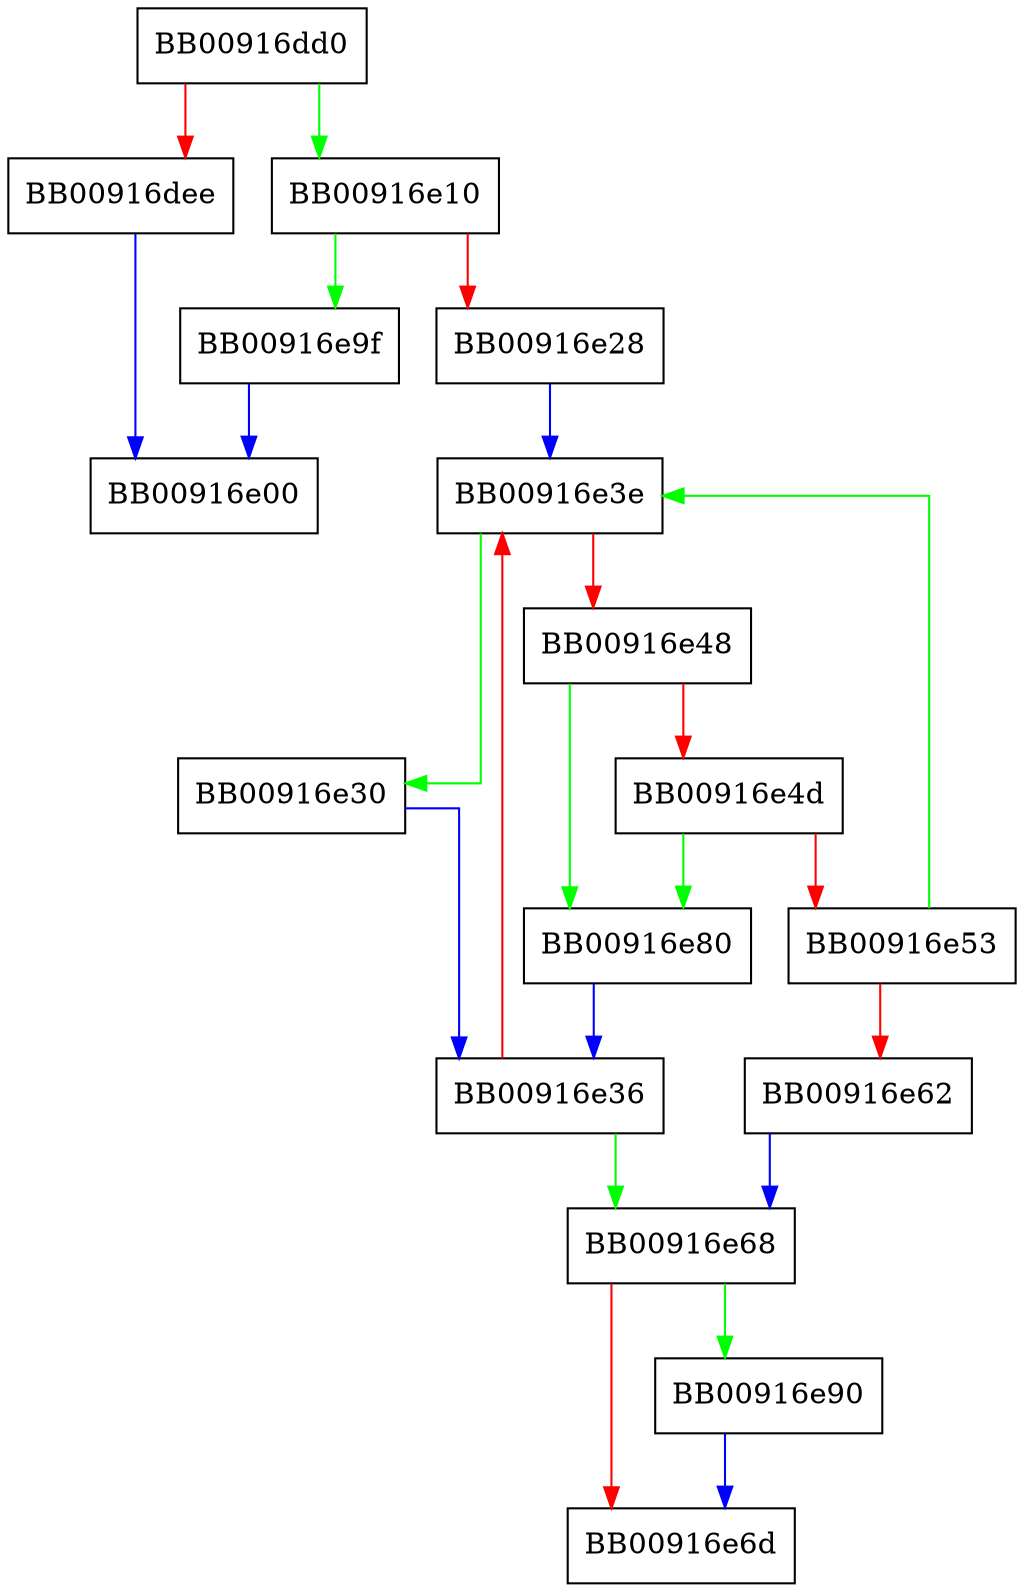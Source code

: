 digraph argz_create_sep {
  node [shape="box"];
  graph [splines=ortho];
  BB00916dd0 -> BB00916e10 [color="green"];
  BB00916dd0 -> BB00916dee [color="red"];
  BB00916dee -> BB00916e00 [color="blue"];
  BB00916e10 -> BB00916e9f [color="green"];
  BB00916e10 -> BB00916e28 [color="red"];
  BB00916e28 -> BB00916e3e [color="blue"];
  BB00916e30 -> BB00916e36 [color="blue"];
  BB00916e36 -> BB00916e68 [color="green"];
  BB00916e36 -> BB00916e3e [color="red"];
  BB00916e3e -> BB00916e30 [color="green"];
  BB00916e3e -> BB00916e48 [color="red"];
  BB00916e48 -> BB00916e80 [color="green"];
  BB00916e48 -> BB00916e4d [color="red"];
  BB00916e4d -> BB00916e80 [color="green"];
  BB00916e4d -> BB00916e53 [color="red"];
  BB00916e53 -> BB00916e3e [color="green"];
  BB00916e53 -> BB00916e62 [color="red"];
  BB00916e62 -> BB00916e68 [color="blue"];
  BB00916e68 -> BB00916e90 [color="green"];
  BB00916e68 -> BB00916e6d [color="red"];
  BB00916e80 -> BB00916e36 [color="blue"];
  BB00916e90 -> BB00916e6d [color="blue"];
  BB00916e9f -> BB00916e00 [color="blue"];
}